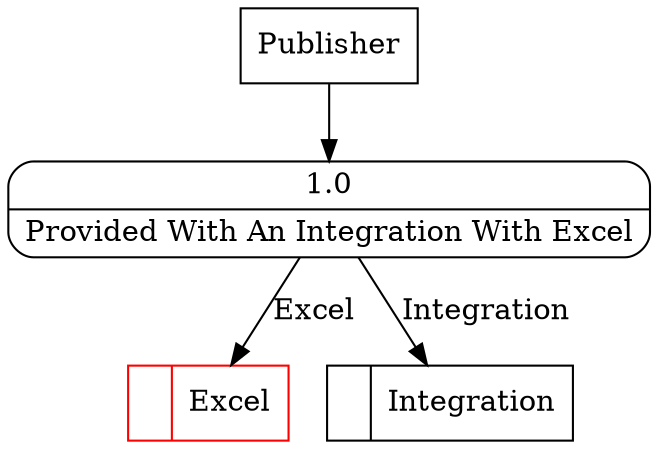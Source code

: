 digraph dfd2{ 
node[shape=record]
200 [label="<f0>  |<f1> Excel " color=red];
201 [label="<f0>  |<f1> Integration " ];
202 [label="Publisher" shape=box];
203 [label="{<f0> 1.0|<f1> Provided With An Integration With Excel }" shape=Mrecord];
202 -> 203
203 -> 201 [label="Integration"]
203 -> 200 [label="Excel"]
}